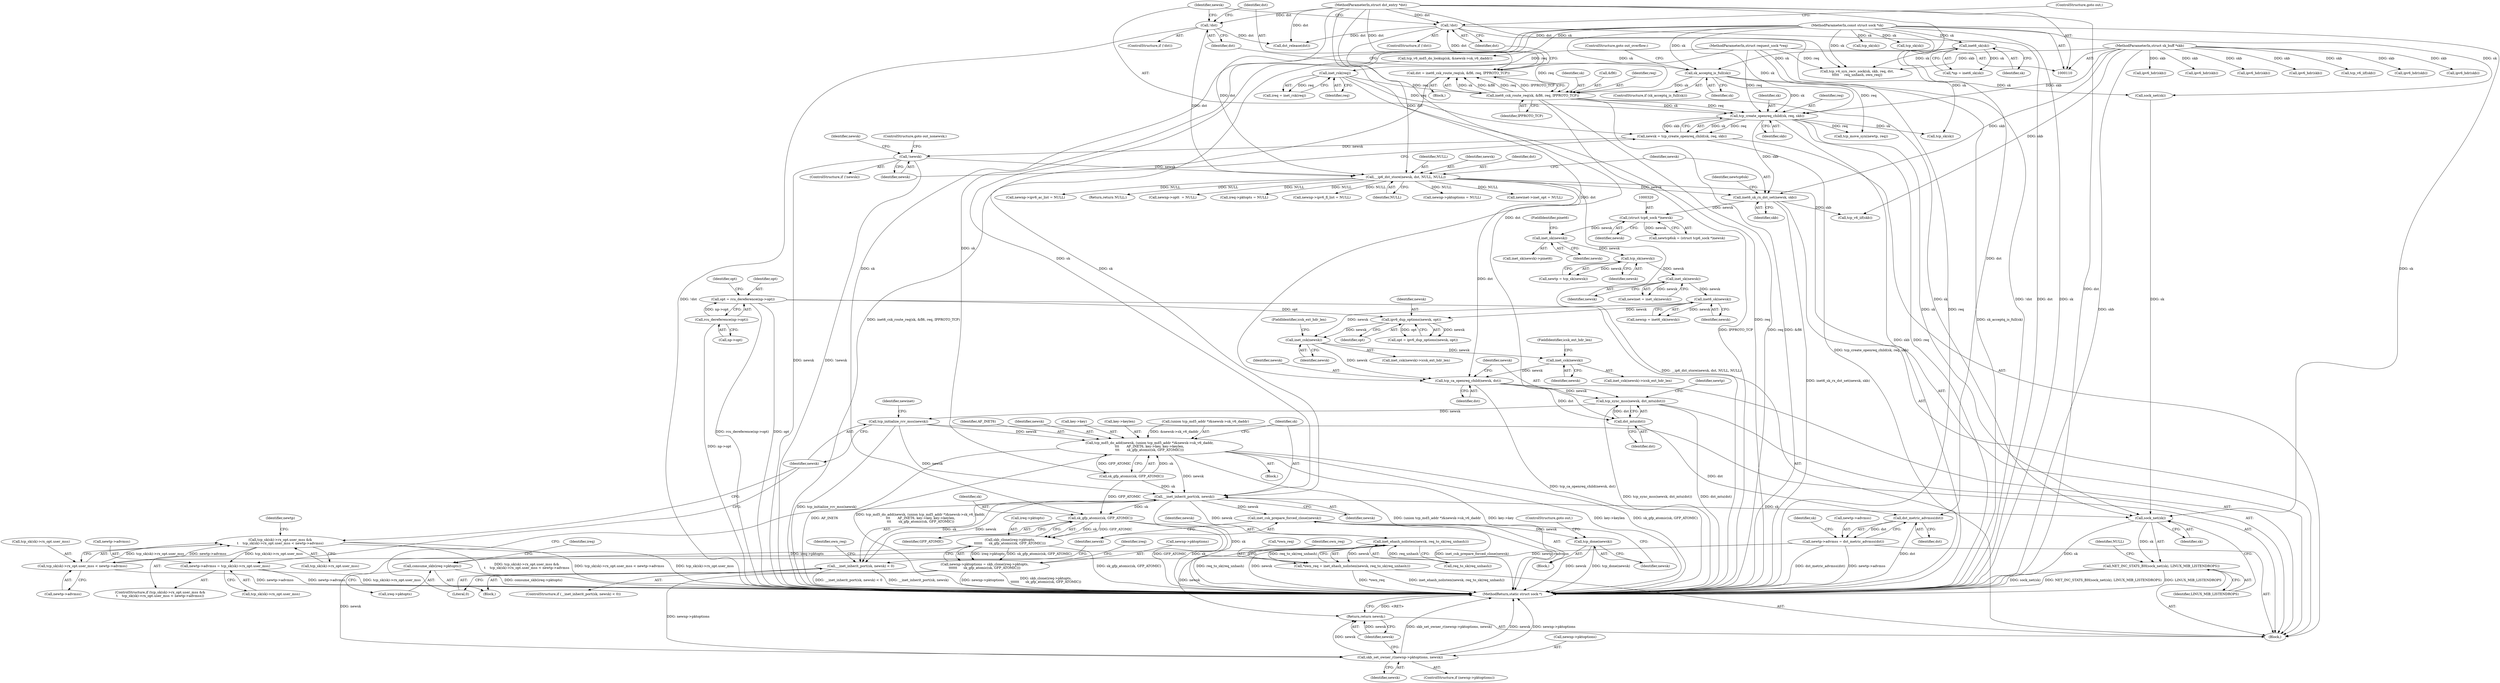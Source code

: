 digraph "0_linux_45f6fad84cc305103b28d73482b344d7f5b76f39_17@API" {
"1000483" [label="(Call,tcp_ca_openreq_child(newsk, dst))"];
"1000473" [label="(Call,inet_csk(newsk))"];
"1000465" [label="(Call,inet_csk(newsk))"];
"1000341" [label="(Call,inet6_sk(newsk))"];
"1000337" [label="(Call,inet_sk(newsk))"];
"1000333" [label="(Call,tcp_sk(newsk))"];
"1000324" [label="(Call,inet_sk(newsk))"];
"1000319" [label="(Call,(struct tcp6_sock *)newsk)"];
"1000314" [label="(Call,inet6_sk_rx_dst_set(newsk, skb))"];
"1000309" [label="(Call,__ip6_dst_store(newsk, dst, NULL, NULL))"];
"1000301" [label="(Call,!newsk)"];
"1000294" [label="(Call,newsk = tcp_create_openreq_child(sk, req, skb))"];
"1000296" [label="(Call,tcp_create_openreq_child(sk, req, skb))"];
"1000284" [label="(Call,inet6_csk_route_req(sk, &fl6, req, IPPROTO_TCP))"];
"1000275" [label="(Call,sk_acceptq_is_full(sk))"];
"1000123" [label="(Call,inet6_sk(sk))"];
"1000111" [label="(MethodParameterIn,const struct sock *sk)"];
"1000272" [label="(Call,inet_rsk(req))"];
"1000113" [label="(MethodParameterIn,struct request_sock *req)"];
"1000112" [label="(MethodParameterIn,struct sk_buff *skb)"];
"1000291" [label="(Call,!dst)"];
"1000282" [label="(Call,dst = inet6_csk_route_req(sk, &fl6, req, IPPROTO_TCP))"];
"1000114" [label="(MethodParameterIn,struct dst_entry *dst)"];
"1000279" [label="(Call,!dst)"];
"1000455" [label="(Call,ipv6_dup_options(newsk, opt))"];
"1000444" [label="(Call,opt = rcu_dereference(np->opt))"];
"1000446" [label="(Call,rcu_dereference(np->opt))"];
"1000486" [label="(Call,tcp_sync_mss(newsk, dst_mtu(dst)))"];
"1000524" [label="(Call,tcp_initialize_rcv_mss(newsk))"];
"1000551" [label="(Call,tcp_md5_do_add(newsk, (union tcp_md5_addr *)&newsk->sk_v6_daddr,\n\t\t\t       AF_INET6, key->key, key->keylen,\n\t\t\t       sk_gfp_atomic(sk, GFP_ATOMIC)))"];
"1000571" [label="(Call,__inet_inherit_port(sk, newsk))"];
"1000570" [label="(Call,__inet_inherit_port(sk, newsk) < 0)"];
"1000576" [label="(Call,inet_csk_prepare_forced_close(newsk))"];
"1000578" [label="(Call,tcp_done(newsk))"];
"1000584" [label="(Call,inet_ehash_nolisten(newsk, req_to_sk(req_unhash)))"];
"1000581" [label="(Call,*own_req = inet_ehash_nolisten(newsk, req_to_sk(req_unhash)))"];
"1000624" [label="(Call,skb_set_owner_r(newnp->pktoptions, newsk))"];
"1000629" [label="(Return,return newsk;)"];
"1000608" [label="(Call,sk_gfp_atomic(sk, GFP_ATOMIC))"];
"1000604" [label="(Call,skb_clone(ireq->pktopts,\n\t\t\t\t\t\t      sk_gfp_atomic(sk, GFP_ATOMIC)))"];
"1000600" [label="(Call,newnp->pktoptions = skb_clone(ireq->pktopts,\n\t\t\t\t\t\t      sk_gfp_atomic(sk, GFP_ATOMIC)))"];
"1000611" [label="(Call,consume_skb(ireq->pktopts))"];
"1000641" [label="(Call,sock_net(sk))"];
"1000640" [label="(Call,NET_INC_STATS_BH(sock_net(sk), LINUX_MIB_LISTENDROPS))"];
"1000488" [label="(Call,dst_mtu(dst))"];
"1000494" [label="(Call,dst_metric_advmss(dst))"];
"1000490" [label="(Call,newtp->advmss = dst_metric_advmss(dst))"];
"1000504" [label="(Call,tcp_sk(sk)->rx_opt.user_mss < newtp->advmss)"];
"1000497" [label="(Call,tcp_sk(sk)->rx_opt.user_mss &&\n\t    tcp_sk(sk)->rx_opt.user_mss < newtp->advmss)"];
"1000514" [label="(Call,newtp->advmss = tcp_sk(sk)->rx_opt.user_mss)"];
"1000285" [label="(Identifier,sk)"];
"1000646" [label="(MethodReturn,static struct sock *)"];
"1000117" [label="(Block,)"];
"1000516" [label="(Identifier,newtp)"];
"1000569" [label="(ControlStructure,if (__inet_inherit_port(sk, newsk) < 0))"];
"1000386" [label="(Call,newnp->ipv6_fl_list = NULL)"];
"1000560" [label="(Call,key->key)"];
"1000286" [label="(Call,&fl6)"];
"1000633" [label="(Call,sock_net(sk))"];
"1000277" [label="(ControlStructure,goto out_overflow;)"];
"1000504" [label="(Call,tcp_sk(sk)->rx_opt.user_mss < newtp->advmss)"];
"1000289" [label="(Identifier,IPPROTO_TCP)"];
"1000444" [label="(Call,opt = rcu_dereference(np->opt))"];
"1000275" [label="(Call,sk_acceptq_is_full(sk))"];
"1000575" [label="(Block,)"];
"1000515" [label="(Call,newtp->advmss)"];
"1000563" [label="(Call,key->keylen)"];
"1000456" [label="(Identifier,newsk)"];
"1000642" [label="(Identifier,sk)"];
"1000466" [label="(Identifier,newsk)"];
"1000514" [label="(Call,newtp->advmss = tcp_sk(sk)->rx_opt.user_mss)"];
"1000580" [label="(ControlStructure,goto out;)"];
"1000312" [label="(Identifier,NULL)"];
"1000592" [label="(Call,tcp_move_syn(newtp, req))"];
"1000624" [label="(Call,skb_set_owner_r(newnp->pktoptions, newsk))"];
"1000279" [label="(Call,!dst)"];
"1000628" [label="(Identifier,newsk)"];
"1000313" [label="(Identifier,NULL)"];
"1000507" [label="(Call,tcp_sk(sk))"];
"1000467" [label="(FieldIdentifier,icsk_ext_hdr_len)"];
"1000310" [label="(Identifier,newsk)"];
"1000599" [label="(Block,)"];
"1000611" [label="(Call,consume_skb(ireq->pktopts))"];
"1000620" [label="(ControlStructure,if (newnp->pktoptions))"];
"1000643" [label="(Identifier,LINUX_MIB_LISTENDROPS)"];
"1000488" [label="(Call,dst_mtu(dst))"];
"1000292" [label="(Identifier,dst)"];
"1000335" [label="(Call,newinet = inet_sk(newsk))"];
"1000281" [label="(Block,)"];
"1000472" [label="(Call,inet_csk(newsk)->icsk_ext_hdr_len)"];
"1000605" [label="(Call,ireq->pktopts)"];
"1000576" [label="(Call,inet_csk_prepare_forced_close(newsk))"];
"1000528" [label="(Identifier,newinet)"];
"1000324" [label="(Call,inet_sk(newsk))"];
"1000489" [label="(Identifier,dst)"];
"1000274" [label="(ControlStructure,if (sk_acceptq_is_full(sk)))"];
"1000402" [label="(Call,newnp->pktoptions = NULL)"];
"1000311" [label="(Identifier,dst)"];
"1000288" [label="(Identifier,req)"];
"1000629" [label="(Return,return newsk;)"];
"1000376" [label="(Call,newinet->inet_opt = NULL)"];
"1000584" [label="(Call,inet_ehash_nolisten(newsk, req_to_sk(req_unhash)))"];
"1000299" [label="(Identifier,skb)"];
"1000451" [label="(Identifier,opt)"];
"1000586" [label="(Call,req_to_sk(req_unhash))"];
"1000301" [label="(Call,!newsk)"];
"1000303" [label="(ControlStructure,goto out_nonewsk;)"];
"1000283" [label="(Identifier,dst)"];
"1000511" [label="(Call,newtp->advmss)"];
"1000297" [label="(Identifier,sk)"];
"1000617" [label="(Identifier,ireq)"];
"1000317" [label="(Call,newtcp6sk = (struct tcp6_sock *)newsk)"];
"1000302" [label="(Identifier,newsk)"];
"1000492" [label="(Identifier,newtp)"];
"1000314" [label="(Call,inet6_sk_rx_dst_set(newsk, skb))"];
"1000431" [label="(Call,ipv6_hdr(skb))"];
"1000486" [label="(Call,tcp_sync_mss(newsk, dst_mtu(dst)))"];
"1000121" [label="(Call,*np = inet6_sk(sk))"];
"1000447" [label="(Call,np->opt)"];
"1000300" [label="(ControlStructure,if (!newsk))"];
"1000485" [label="(Identifier,dst)"];
"1000487" [label="(Identifier,newsk)"];
"1000574" [label="(Literal,0)"];
"1000582" [label="(Call,*own_req)"];
"1000495" [label="(Identifier,dst)"];
"1000291" [label="(Call,!dst)"];
"1000306" [label="(Identifier,newsk)"];
"1000608" [label="(Call,sk_gfp_atomic(sk, GFP_ATOMIC))"];
"1000293" [label="(ControlStructure,goto out;)"];
"1000296" [label="(Call,tcp_create_openreq_child(sk, req, skb))"];
"1000331" [label="(Call,newtp = tcp_sk(newsk))"];
"1000553" [label="(Call,(union tcp_md5_addr *)&newsk->sk_v6_daddr)"];
"1000604" [label="(Call,skb_clone(ireq->pktopts,\n\t\t\t\t\t\t      sk_gfp_atomic(sk, GFP_ATOMIC)))"];
"1000551" [label="(Call,tcp_md5_do_add(newsk, (union tcp_md5_addr *)&newsk->sk_v6_daddr,\n\t\t\t       AF_INET6, key->key, key->keylen,\n\t\t\t       sk_gfp_atomic(sk, GFP_ATOMIC)))"];
"1000464" [label="(Call,inet_csk(newsk)->icsk_ext_hdr_len)"];
"1000610" [label="(Identifier,GFP_ATOMIC)"];
"1000496" [label="(ControlStructure,if (tcp_sk(sk)->rx_opt.user_mss &&\n\t    tcp_sk(sk)->rx_opt.user_mss < newtp->advmss))"];
"1000457" [label="(Identifier,opt)"];
"1000600" [label="(Call,newnp->pktoptions = skb_clone(ireq->pktopts,\n\t\t\t\t\t\t      sk_gfp_atomic(sk, GFP_ATOMIC)))"];
"1000491" [label="(Call,newtp->advmss)"];
"1000309" [label="(Call,__ip6_dst_store(newsk, dst, NULL, NULL))"];
"1000315" [label="(Identifier,newsk)"];
"1000497" [label="(Call,tcp_sk(sk)->rx_opt.user_mss &&\n\t    tcp_sk(sk)->rx_opt.user_mss < newtp->advmss)"];
"1000498" [label="(Call,tcp_sk(sk)->rx_opt.user_mss)"];
"1000446" [label="(Call,rcu_dereference(np->opt))"];
"1000284" [label="(Call,inet6_csk_route_req(sk, &fl6, req, IPPROTO_TCP))"];
"1000453" [label="(Call,opt = ipv6_dup_options(newsk, opt))"];
"1000484" [label="(Identifier,newsk)"];
"1000559" [label="(Identifier,AF_INET6)"];
"1000114" [label="(MethodParameterIn,struct dst_entry *dst)"];
"1000319" [label="(Call,(struct tcp6_sock *)newsk)"];
"1000442" [label="(Call,ipv6_hdr(skb))"];
"1000337" [label="(Call,inet_sk(newsk))"];
"1000111" [label="(MethodParameterIn,const struct sock *sk)"];
"1000630" [label="(Identifier,newsk)"];
"1000276" [label="(Identifier,sk)"];
"1000524" [label="(Call,tcp_initialize_rcv_mss(newsk))"];
"1000280" [label="(Identifier,dst)"];
"1000316" [label="(Identifier,skb)"];
"1000270" [label="(Call,ireq = inet_rsk(req))"];
"1000260" [label="(Call,ipv6_hdr(skb))"];
"1000641" [label="(Call,sock_net(sk))"];
"1000637" [label="(Call,dst_release(dst))"];
"1000550" [label="(Block,)"];
"1000123" [label="(Call,inet6_sk(sk))"];
"1000272" [label="(Call,inet_rsk(req))"];
"1000112" [label="(MethodParameterIn,struct sk_buff *skb)"];
"1000325" [label="(Identifier,newsk)"];
"1000445" [label="(Identifier,opt)"];
"1000609" [label="(Identifier,sk)"];
"1000640" [label="(Call,NET_INC_STATS_BH(sock_net(sk), LINUX_MIB_LISTENDROPS))"];
"1000290" [label="(ControlStructure,if (!dst))"];
"1000341" [label="(Call,inet6_sk(newsk))"];
"1000501" [label="(Identifier,sk)"];
"1000475" [label="(FieldIdentifier,icsk_ext_hdr_len)"];
"1000552" [label="(Identifier,newsk)"];
"1000577" [label="(Identifier,newsk)"];
"1000298" [label="(Identifier,req)"];
"1000381" [label="(Call,newnp->ipv6_ac_list = NULL)"];
"1000494" [label="(Call,dst_metric_advmss(dst))"];
"1000282" [label="(Call,dst = inet6_csk_route_req(sk, &fl6, req, IPPROTO_TCP))"];
"1000645" [label="(Identifier,NULL)"];
"1000518" [label="(Call,tcp_sk(sk)->rx_opt.user_mss)"];
"1000542" [label="(Call,tcp_v6_md5_do_lookup(sk, &newsk->sk_v6_daddr))"];
"1000590" [label="(Identifier,own_req)"];
"1000465" [label="(Call,inet_csk(newsk))"];
"1000612" [label="(Call,ireq->pktopts)"];
"1000294" [label="(Call,newsk = tcp_create_openreq_child(sk, req, skb))"];
"1000579" [label="(Identifier,newsk)"];
"1000321" [label="(Identifier,newsk)"];
"1000613" [label="(Identifier,ireq)"];
"1000490" [label="(Call,newtp->advmss = dst_metric_advmss(dst))"];
"1000338" [label="(Identifier,newsk)"];
"1000278" [label="(ControlStructure,if (!dst))"];
"1000124" [label="(Identifier,sk)"];
"1000333" [label="(Call,tcp_sk(newsk))"];
"1000423" [label="(Call,ipv6_hdr(skb))"];
"1000570" [label="(Call,__inet_inherit_port(sk, newsk) < 0)"];
"1000581" [label="(Call,*own_req = inet_ehash_nolisten(newsk, req_to_sk(req_unhash)))"];
"1000572" [label="(Identifier,sk)"];
"1000323" [label="(Call,inet_sk(newsk)->pinet6)"];
"1000234" [label="(Call,tcp_v6_iif(skb))"];
"1000483" [label="(Call,tcp_ca_openreq_child(newsk, dst))"];
"1000142" [label="(Call,tcp_v4_syn_recv_sock(sk, skb, req, dst,\n\t\t\t\t\t     req_unhash, own_req))"];
"1000473" [label="(Call,inet_csk(newsk))"];
"1000520" [label="(Call,tcp_sk(sk))"];
"1000601" [label="(Call,newnp->pktoptions)"];
"1000342" [label="(Identifier,newsk)"];
"1000241" [label="(Call,ipv6_hdr(skb))"];
"1000566" [label="(Call,sk_gfp_atomic(sk, GFP_ATOMIC))"];
"1000571" [label="(Call,__inet_inherit_port(sk, newsk))"];
"1000326" [label="(FieldIdentifier,pinet6)"];
"1000339" [label="(Call,newnp = inet6_sk(newsk))"];
"1000625" [label="(Call,newnp->pktoptions)"];
"1000525" [label="(Identifier,newsk)"];
"1000585" [label="(Identifier,newsk)"];
"1000578" [label="(Call,tcp_done(newsk))"];
"1000416" [label="(Call,tcp_v6_iif(skb))"];
"1000295" [label="(Identifier,newsk)"];
"1000573" [label="(Identifier,newsk)"];
"1000505" [label="(Call,tcp_sk(sk)->rx_opt.user_mss)"];
"1000644" [label="(Return,return NULL;)"];
"1000500" [label="(Call,tcp_sk(sk))"];
"1000318" [label="(Identifier,newtcp6sk)"];
"1000273" [label="(Identifier,req)"];
"1000407" [label="(Call,newnp->opt\t  = NULL)"];
"1000455" [label="(Call,ipv6_dup_options(newsk, opt))"];
"1000113" [label="(MethodParameterIn,struct request_sock *req)"];
"1000583" [label="(Identifier,own_req)"];
"1000615" [label="(Call,ireq->pktopts = NULL)"];
"1000474" [label="(Identifier,newsk)"];
"1000334" [label="(Identifier,newsk)"];
"1000249" [label="(Call,ipv6_hdr(skb))"];
"1000483" -> "1000117"  [label="AST: "];
"1000483" -> "1000485"  [label="CFG: "];
"1000484" -> "1000483"  [label="AST: "];
"1000485" -> "1000483"  [label="AST: "];
"1000487" -> "1000483"  [label="CFG: "];
"1000483" -> "1000646"  [label="DDG: tcp_ca_openreq_child(newsk, dst)"];
"1000473" -> "1000483"  [label="DDG: newsk"];
"1000465" -> "1000483"  [label="DDG: newsk"];
"1000309" -> "1000483"  [label="DDG: dst"];
"1000114" -> "1000483"  [label="DDG: dst"];
"1000483" -> "1000486"  [label="DDG: newsk"];
"1000483" -> "1000488"  [label="DDG: dst"];
"1000473" -> "1000472"  [label="AST: "];
"1000473" -> "1000474"  [label="CFG: "];
"1000474" -> "1000473"  [label="AST: "];
"1000475" -> "1000473"  [label="CFG: "];
"1000465" -> "1000473"  [label="DDG: newsk"];
"1000465" -> "1000464"  [label="AST: "];
"1000465" -> "1000466"  [label="CFG: "];
"1000466" -> "1000465"  [label="AST: "];
"1000467" -> "1000465"  [label="CFG: "];
"1000341" -> "1000465"  [label="DDG: newsk"];
"1000455" -> "1000465"  [label="DDG: newsk"];
"1000341" -> "1000339"  [label="AST: "];
"1000341" -> "1000342"  [label="CFG: "];
"1000342" -> "1000341"  [label="AST: "];
"1000339" -> "1000341"  [label="CFG: "];
"1000341" -> "1000339"  [label="DDG: newsk"];
"1000337" -> "1000341"  [label="DDG: newsk"];
"1000341" -> "1000455"  [label="DDG: newsk"];
"1000337" -> "1000335"  [label="AST: "];
"1000337" -> "1000338"  [label="CFG: "];
"1000338" -> "1000337"  [label="AST: "];
"1000335" -> "1000337"  [label="CFG: "];
"1000337" -> "1000335"  [label="DDG: newsk"];
"1000333" -> "1000337"  [label="DDG: newsk"];
"1000333" -> "1000331"  [label="AST: "];
"1000333" -> "1000334"  [label="CFG: "];
"1000334" -> "1000333"  [label="AST: "];
"1000331" -> "1000333"  [label="CFG: "];
"1000333" -> "1000331"  [label="DDG: newsk"];
"1000324" -> "1000333"  [label="DDG: newsk"];
"1000324" -> "1000323"  [label="AST: "];
"1000324" -> "1000325"  [label="CFG: "];
"1000325" -> "1000324"  [label="AST: "];
"1000326" -> "1000324"  [label="CFG: "];
"1000319" -> "1000324"  [label="DDG: newsk"];
"1000319" -> "1000317"  [label="AST: "];
"1000319" -> "1000321"  [label="CFG: "];
"1000320" -> "1000319"  [label="AST: "];
"1000321" -> "1000319"  [label="AST: "];
"1000317" -> "1000319"  [label="CFG: "];
"1000319" -> "1000317"  [label="DDG: newsk"];
"1000314" -> "1000319"  [label="DDG: newsk"];
"1000314" -> "1000117"  [label="AST: "];
"1000314" -> "1000316"  [label="CFG: "];
"1000315" -> "1000314"  [label="AST: "];
"1000316" -> "1000314"  [label="AST: "];
"1000318" -> "1000314"  [label="CFG: "];
"1000314" -> "1000646"  [label="DDG: inet6_sk_rx_dst_set(newsk, skb)"];
"1000309" -> "1000314"  [label="DDG: newsk"];
"1000296" -> "1000314"  [label="DDG: skb"];
"1000112" -> "1000314"  [label="DDG: skb"];
"1000314" -> "1000416"  [label="DDG: skb"];
"1000309" -> "1000117"  [label="AST: "];
"1000309" -> "1000313"  [label="CFG: "];
"1000310" -> "1000309"  [label="AST: "];
"1000311" -> "1000309"  [label="AST: "];
"1000312" -> "1000309"  [label="AST: "];
"1000313" -> "1000309"  [label="AST: "];
"1000315" -> "1000309"  [label="CFG: "];
"1000309" -> "1000646"  [label="DDG: __ip6_dst_store(newsk, dst, NULL, NULL)"];
"1000301" -> "1000309"  [label="DDG: newsk"];
"1000291" -> "1000309"  [label="DDG: dst"];
"1000279" -> "1000309"  [label="DDG: dst"];
"1000114" -> "1000309"  [label="DDG: dst"];
"1000309" -> "1000376"  [label="DDG: NULL"];
"1000309" -> "1000381"  [label="DDG: NULL"];
"1000309" -> "1000386"  [label="DDG: NULL"];
"1000309" -> "1000402"  [label="DDG: NULL"];
"1000309" -> "1000407"  [label="DDG: NULL"];
"1000309" -> "1000615"  [label="DDG: NULL"];
"1000309" -> "1000644"  [label="DDG: NULL"];
"1000301" -> "1000300"  [label="AST: "];
"1000301" -> "1000302"  [label="CFG: "];
"1000302" -> "1000301"  [label="AST: "];
"1000303" -> "1000301"  [label="CFG: "];
"1000306" -> "1000301"  [label="CFG: "];
"1000301" -> "1000646"  [label="DDG: !newsk"];
"1000301" -> "1000646"  [label="DDG: newsk"];
"1000294" -> "1000301"  [label="DDG: newsk"];
"1000294" -> "1000117"  [label="AST: "];
"1000294" -> "1000296"  [label="CFG: "];
"1000295" -> "1000294"  [label="AST: "];
"1000296" -> "1000294"  [label="AST: "];
"1000302" -> "1000294"  [label="CFG: "];
"1000294" -> "1000646"  [label="DDG: tcp_create_openreq_child(sk, req, skb)"];
"1000296" -> "1000294"  [label="DDG: sk"];
"1000296" -> "1000294"  [label="DDG: req"];
"1000296" -> "1000294"  [label="DDG: skb"];
"1000296" -> "1000299"  [label="CFG: "];
"1000297" -> "1000296"  [label="AST: "];
"1000298" -> "1000296"  [label="AST: "];
"1000299" -> "1000296"  [label="AST: "];
"1000296" -> "1000646"  [label="DDG: req"];
"1000296" -> "1000646"  [label="DDG: skb"];
"1000284" -> "1000296"  [label="DDG: sk"];
"1000284" -> "1000296"  [label="DDG: req"];
"1000275" -> "1000296"  [label="DDG: sk"];
"1000111" -> "1000296"  [label="DDG: sk"];
"1000272" -> "1000296"  [label="DDG: req"];
"1000113" -> "1000296"  [label="DDG: req"];
"1000112" -> "1000296"  [label="DDG: skb"];
"1000296" -> "1000500"  [label="DDG: sk"];
"1000296" -> "1000592"  [label="DDG: req"];
"1000296" -> "1000641"  [label="DDG: sk"];
"1000284" -> "1000282"  [label="AST: "];
"1000284" -> "1000289"  [label="CFG: "];
"1000285" -> "1000284"  [label="AST: "];
"1000286" -> "1000284"  [label="AST: "];
"1000288" -> "1000284"  [label="AST: "];
"1000289" -> "1000284"  [label="AST: "];
"1000282" -> "1000284"  [label="CFG: "];
"1000284" -> "1000646"  [label="DDG: &fl6"];
"1000284" -> "1000646"  [label="DDG: IPPROTO_TCP"];
"1000284" -> "1000646"  [label="DDG: req"];
"1000284" -> "1000282"  [label="DDG: sk"];
"1000284" -> "1000282"  [label="DDG: &fl6"];
"1000284" -> "1000282"  [label="DDG: req"];
"1000284" -> "1000282"  [label="DDG: IPPROTO_TCP"];
"1000275" -> "1000284"  [label="DDG: sk"];
"1000111" -> "1000284"  [label="DDG: sk"];
"1000272" -> "1000284"  [label="DDG: req"];
"1000113" -> "1000284"  [label="DDG: req"];
"1000284" -> "1000641"  [label="DDG: sk"];
"1000275" -> "1000274"  [label="AST: "];
"1000275" -> "1000276"  [label="CFG: "];
"1000276" -> "1000275"  [label="AST: "];
"1000277" -> "1000275"  [label="CFG: "];
"1000280" -> "1000275"  [label="CFG: "];
"1000275" -> "1000646"  [label="DDG: sk_acceptq_is_full(sk)"];
"1000123" -> "1000275"  [label="DDG: sk"];
"1000111" -> "1000275"  [label="DDG: sk"];
"1000275" -> "1000633"  [label="DDG: sk"];
"1000123" -> "1000121"  [label="AST: "];
"1000123" -> "1000124"  [label="CFG: "];
"1000124" -> "1000123"  [label="AST: "];
"1000121" -> "1000123"  [label="CFG: "];
"1000123" -> "1000121"  [label="DDG: sk"];
"1000111" -> "1000123"  [label="DDG: sk"];
"1000123" -> "1000142"  [label="DDG: sk"];
"1000111" -> "1000110"  [label="AST: "];
"1000111" -> "1000646"  [label="DDG: sk"];
"1000111" -> "1000142"  [label="DDG: sk"];
"1000111" -> "1000500"  [label="DDG: sk"];
"1000111" -> "1000507"  [label="DDG: sk"];
"1000111" -> "1000520"  [label="DDG: sk"];
"1000111" -> "1000542"  [label="DDG: sk"];
"1000111" -> "1000566"  [label="DDG: sk"];
"1000111" -> "1000571"  [label="DDG: sk"];
"1000111" -> "1000608"  [label="DDG: sk"];
"1000111" -> "1000633"  [label="DDG: sk"];
"1000111" -> "1000641"  [label="DDG: sk"];
"1000272" -> "1000270"  [label="AST: "];
"1000272" -> "1000273"  [label="CFG: "];
"1000273" -> "1000272"  [label="AST: "];
"1000270" -> "1000272"  [label="CFG: "];
"1000272" -> "1000646"  [label="DDG: req"];
"1000272" -> "1000270"  [label="DDG: req"];
"1000113" -> "1000272"  [label="DDG: req"];
"1000113" -> "1000110"  [label="AST: "];
"1000113" -> "1000646"  [label="DDG: req"];
"1000113" -> "1000142"  [label="DDG: req"];
"1000113" -> "1000592"  [label="DDG: req"];
"1000112" -> "1000110"  [label="AST: "];
"1000112" -> "1000646"  [label="DDG: skb"];
"1000112" -> "1000142"  [label="DDG: skb"];
"1000112" -> "1000234"  [label="DDG: skb"];
"1000112" -> "1000241"  [label="DDG: skb"];
"1000112" -> "1000249"  [label="DDG: skb"];
"1000112" -> "1000260"  [label="DDG: skb"];
"1000112" -> "1000416"  [label="DDG: skb"];
"1000112" -> "1000423"  [label="DDG: skb"];
"1000112" -> "1000431"  [label="DDG: skb"];
"1000112" -> "1000442"  [label="DDG: skb"];
"1000291" -> "1000290"  [label="AST: "];
"1000291" -> "1000292"  [label="CFG: "];
"1000292" -> "1000291"  [label="AST: "];
"1000293" -> "1000291"  [label="CFG: "];
"1000295" -> "1000291"  [label="CFG: "];
"1000291" -> "1000646"  [label="DDG: !dst"];
"1000291" -> "1000646"  [label="DDG: dst"];
"1000282" -> "1000291"  [label="DDG: dst"];
"1000114" -> "1000291"  [label="DDG: dst"];
"1000291" -> "1000637"  [label="DDG: dst"];
"1000282" -> "1000281"  [label="AST: "];
"1000283" -> "1000282"  [label="AST: "];
"1000292" -> "1000282"  [label="CFG: "];
"1000282" -> "1000646"  [label="DDG: inet6_csk_route_req(sk, &fl6, req, IPPROTO_TCP)"];
"1000114" -> "1000282"  [label="DDG: dst"];
"1000114" -> "1000110"  [label="AST: "];
"1000114" -> "1000646"  [label="DDG: dst"];
"1000114" -> "1000142"  [label="DDG: dst"];
"1000114" -> "1000279"  [label="DDG: dst"];
"1000114" -> "1000488"  [label="DDG: dst"];
"1000114" -> "1000494"  [label="DDG: dst"];
"1000114" -> "1000637"  [label="DDG: dst"];
"1000279" -> "1000278"  [label="AST: "];
"1000279" -> "1000280"  [label="CFG: "];
"1000280" -> "1000279"  [label="AST: "];
"1000283" -> "1000279"  [label="CFG: "];
"1000295" -> "1000279"  [label="CFG: "];
"1000279" -> "1000646"  [label="DDG: !dst"];
"1000279" -> "1000637"  [label="DDG: dst"];
"1000455" -> "1000453"  [label="AST: "];
"1000455" -> "1000457"  [label="CFG: "];
"1000456" -> "1000455"  [label="AST: "];
"1000457" -> "1000455"  [label="AST: "];
"1000453" -> "1000455"  [label="CFG: "];
"1000455" -> "1000453"  [label="DDG: newsk"];
"1000455" -> "1000453"  [label="DDG: opt"];
"1000444" -> "1000455"  [label="DDG: opt"];
"1000444" -> "1000117"  [label="AST: "];
"1000444" -> "1000446"  [label="CFG: "];
"1000445" -> "1000444"  [label="AST: "];
"1000446" -> "1000444"  [label="AST: "];
"1000451" -> "1000444"  [label="CFG: "];
"1000444" -> "1000646"  [label="DDG: rcu_dereference(np->opt)"];
"1000444" -> "1000646"  [label="DDG: opt"];
"1000446" -> "1000444"  [label="DDG: np->opt"];
"1000446" -> "1000447"  [label="CFG: "];
"1000447" -> "1000446"  [label="AST: "];
"1000446" -> "1000646"  [label="DDG: np->opt"];
"1000486" -> "1000117"  [label="AST: "];
"1000486" -> "1000488"  [label="CFG: "];
"1000487" -> "1000486"  [label="AST: "];
"1000488" -> "1000486"  [label="AST: "];
"1000492" -> "1000486"  [label="CFG: "];
"1000486" -> "1000646"  [label="DDG: tcp_sync_mss(newsk, dst_mtu(dst))"];
"1000486" -> "1000646"  [label="DDG: dst_mtu(dst)"];
"1000488" -> "1000486"  [label="DDG: dst"];
"1000486" -> "1000524"  [label="DDG: newsk"];
"1000524" -> "1000117"  [label="AST: "];
"1000524" -> "1000525"  [label="CFG: "];
"1000525" -> "1000524"  [label="AST: "];
"1000528" -> "1000524"  [label="CFG: "];
"1000524" -> "1000646"  [label="DDG: tcp_initialize_rcv_mss(newsk)"];
"1000524" -> "1000551"  [label="DDG: newsk"];
"1000524" -> "1000571"  [label="DDG: newsk"];
"1000551" -> "1000550"  [label="AST: "];
"1000551" -> "1000566"  [label="CFG: "];
"1000552" -> "1000551"  [label="AST: "];
"1000553" -> "1000551"  [label="AST: "];
"1000559" -> "1000551"  [label="AST: "];
"1000560" -> "1000551"  [label="AST: "];
"1000563" -> "1000551"  [label="AST: "];
"1000566" -> "1000551"  [label="AST: "];
"1000572" -> "1000551"  [label="CFG: "];
"1000551" -> "1000646"  [label="DDG: (union tcp_md5_addr *)&newsk->sk_v6_daddr"];
"1000551" -> "1000646"  [label="DDG: key->key"];
"1000551" -> "1000646"  [label="DDG: key->keylen"];
"1000551" -> "1000646"  [label="DDG: sk_gfp_atomic(sk, GFP_ATOMIC)"];
"1000551" -> "1000646"  [label="DDG: AF_INET6"];
"1000551" -> "1000646"  [label="DDG: tcp_md5_do_add(newsk, (union tcp_md5_addr *)&newsk->sk_v6_daddr,\n\t\t\t       AF_INET6, key->key, key->keylen,\n\t\t\t       sk_gfp_atomic(sk, GFP_ATOMIC))"];
"1000553" -> "1000551"  [label="DDG: &newsk->sk_v6_daddr"];
"1000566" -> "1000551"  [label="DDG: sk"];
"1000566" -> "1000551"  [label="DDG: GFP_ATOMIC"];
"1000551" -> "1000571"  [label="DDG: newsk"];
"1000571" -> "1000570"  [label="AST: "];
"1000571" -> "1000573"  [label="CFG: "];
"1000572" -> "1000571"  [label="AST: "];
"1000573" -> "1000571"  [label="AST: "];
"1000574" -> "1000571"  [label="CFG: "];
"1000571" -> "1000646"  [label="DDG: sk"];
"1000571" -> "1000570"  [label="DDG: sk"];
"1000571" -> "1000570"  [label="DDG: newsk"];
"1000566" -> "1000571"  [label="DDG: sk"];
"1000542" -> "1000571"  [label="DDG: sk"];
"1000571" -> "1000576"  [label="DDG: newsk"];
"1000571" -> "1000584"  [label="DDG: newsk"];
"1000571" -> "1000608"  [label="DDG: sk"];
"1000571" -> "1000641"  [label="DDG: sk"];
"1000570" -> "1000569"  [label="AST: "];
"1000570" -> "1000574"  [label="CFG: "];
"1000574" -> "1000570"  [label="AST: "];
"1000577" -> "1000570"  [label="CFG: "];
"1000583" -> "1000570"  [label="CFG: "];
"1000570" -> "1000646"  [label="DDG: __inet_inherit_port(sk, newsk)"];
"1000570" -> "1000646"  [label="DDG: __inet_inherit_port(sk, newsk) < 0"];
"1000576" -> "1000575"  [label="AST: "];
"1000576" -> "1000577"  [label="CFG: "];
"1000577" -> "1000576"  [label="AST: "];
"1000579" -> "1000576"  [label="CFG: "];
"1000576" -> "1000646"  [label="DDG: inet_csk_prepare_forced_close(newsk)"];
"1000576" -> "1000578"  [label="DDG: newsk"];
"1000578" -> "1000575"  [label="AST: "];
"1000578" -> "1000579"  [label="CFG: "];
"1000579" -> "1000578"  [label="AST: "];
"1000580" -> "1000578"  [label="CFG: "];
"1000578" -> "1000646"  [label="DDG: newsk"];
"1000578" -> "1000646"  [label="DDG: tcp_done(newsk)"];
"1000584" -> "1000581"  [label="AST: "];
"1000584" -> "1000586"  [label="CFG: "];
"1000585" -> "1000584"  [label="AST: "];
"1000586" -> "1000584"  [label="AST: "];
"1000581" -> "1000584"  [label="CFG: "];
"1000584" -> "1000646"  [label="DDG: req_to_sk(req_unhash)"];
"1000584" -> "1000646"  [label="DDG: newsk"];
"1000584" -> "1000581"  [label="DDG: newsk"];
"1000584" -> "1000581"  [label="DDG: req_to_sk(req_unhash)"];
"1000586" -> "1000584"  [label="DDG: req_unhash"];
"1000584" -> "1000624"  [label="DDG: newsk"];
"1000584" -> "1000629"  [label="DDG: newsk"];
"1000581" -> "1000117"  [label="AST: "];
"1000582" -> "1000581"  [label="AST: "];
"1000590" -> "1000581"  [label="CFG: "];
"1000581" -> "1000646"  [label="DDG: inet_ehash_nolisten(newsk, req_to_sk(req_unhash))"];
"1000581" -> "1000646"  [label="DDG: *own_req"];
"1000624" -> "1000620"  [label="AST: "];
"1000624" -> "1000628"  [label="CFG: "];
"1000625" -> "1000624"  [label="AST: "];
"1000628" -> "1000624"  [label="AST: "];
"1000630" -> "1000624"  [label="CFG: "];
"1000624" -> "1000646"  [label="DDG: skb_set_owner_r(newnp->pktoptions, newsk)"];
"1000624" -> "1000646"  [label="DDG: newsk"];
"1000624" -> "1000646"  [label="DDG: newnp->pktoptions"];
"1000600" -> "1000624"  [label="DDG: newnp->pktoptions"];
"1000624" -> "1000629"  [label="DDG: newsk"];
"1000629" -> "1000117"  [label="AST: "];
"1000629" -> "1000630"  [label="CFG: "];
"1000630" -> "1000629"  [label="AST: "];
"1000646" -> "1000629"  [label="CFG: "];
"1000629" -> "1000646"  [label="DDG: <RET>"];
"1000630" -> "1000629"  [label="DDG: newsk"];
"1000608" -> "1000604"  [label="AST: "];
"1000608" -> "1000610"  [label="CFG: "];
"1000609" -> "1000608"  [label="AST: "];
"1000610" -> "1000608"  [label="AST: "];
"1000604" -> "1000608"  [label="CFG: "];
"1000608" -> "1000646"  [label="DDG: GFP_ATOMIC"];
"1000608" -> "1000646"  [label="DDG: sk"];
"1000608" -> "1000604"  [label="DDG: sk"];
"1000608" -> "1000604"  [label="DDG: GFP_ATOMIC"];
"1000566" -> "1000608"  [label="DDG: GFP_ATOMIC"];
"1000604" -> "1000600"  [label="AST: "];
"1000605" -> "1000604"  [label="AST: "];
"1000600" -> "1000604"  [label="CFG: "];
"1000604" -> "1000646"  [label="DDG: sk_gfp_atomic(sk, GFP_ATOMIC)"];
"1000604" -> "1000600"  [label="DDG: ireq->pktopts"];
"1000604" -> "1000600"  [label="DDG: sk_gfp_atomic(sk, GFP_ATOMIC)"];
"1000604" -> "1000611"  [label="DDG: ireq->pktopts"];
"1000600" -> "1000599"  [label="AST: "];
"1000601" -> "1000600"  [label="AST: "];
"1000613" -> "1000600"  [label="CFG: "];
"1000600" -> "1000646"  [label="DDG: skb_clone(ireq->pktopts,\n\t\t\t\t\t\t      sk_gfp_atomic(sk, GFP_ATOMIC))"];
"1000600" -> "1000646"  [label="DDG: newnp->pktoptions"];
"1000611" -> "1000599"  [label="AST: "];
"1000611" -> "1000612"  [label="CFG: "];
"1000612" -> "1000611"  [label="AST: "];
"1000617" -> "1000611"  [label="CFG: "];
"1000611" -> "1000646"  [label="DDG: consume_skb(ireq->pktopts)"];
"1000641" -> "1000640"  [label="AST: "];
"1000641" -> "1000642"  [label="CFG: "];
"1000642" -> "1000641"  [label="AST: "];
"1000643" -> "1000641"  [label="CFG: "];
"1000641" -> "1000646"  [label="DDG: sk"];
"1000641" -> "1000640"  [label="DDG: sk"];
"1000633" -> "1000641"  [label="DDG: sk"];
"1000640" -> "1000117"  [label="AST: "];
"1000640" -> "1000643"  [label="CFG: "];
"1000643" -> "1000640"  [label="AST: "];
"1000645" -> "1000640"  [label="CFG: "];
"1000640" -> "1000646"  [label="DDG: LINUX_MIB_LISTENDROPS"];
"1000640" -> "1000646"  [label="DDG: sock_net(sk)"];
"1000640" -> "1000646"  [label="DDG: NET_INC_STATS_BH(sock_net(sk), LINUX_MIB_LISTENDROPS)"];
"1000488" -> "1000489"  [label="CFG: "];
"1000489" -> "1000488"  [label="AST: "];
"1000488" -> "1000494"  [label="DDG: dst"];
"1000494" -> "1000490"  [label="AST: "];
"1000494" -> "1000495"  [label="CFG: "];
"1000495" -> "1000494"  [label="AST: "];
"1000490" -> "1000494"  [label="CFG: "];
"1000494" -> "1000646"  [label="DDG: dst"];
"1000494" -> "1000490"  [label="DDG: dst"];
"1000490" -> "1000117"  [label="AST: "];
"1000491" -> "1000490"  [label="AST: "];
"1000501" -> "1000490"  [label="CFG: "];
"1000490" -> "1000646"  [label="DDG: dst_metric_advmss(dst)"];
"1000490" -> "1000646"  [label="DDG: newtp->advmss"];
"1000490" -> "1000504"  [label="DDG: newtp->advmss"];
"1000504" -> "1000497"  [label="AST: "];
"1000504" -> "1000511"  [label="CFG: "];
"1000505" -> "1000504"  [label="AST: "];
"1000511" -> "1000504"  [label="AST: "];
"1000497" -> "1000504"  [label="CFG: "];
"1000504" -> "1000646"  [label="DDG: newtp->advmss"];
"1000504" -> "1000497"  [label="DDG: tcp_sk(sk)->rx_opt.user_mss"];
"1000504" -> "1000497"  [label="DDG: newtp->advmss"];
"1000497" -> "1000496"  [label="AST: "];
"1000497" -> "1000498"  [label="CFG: "];
"1000498" -> "1000497"  [label="AST: "];
"1000516" -> "1000497"  [label="CFG: "];
"1000525" -> "1000497"  [label="CFG: "];
"1000497" -> "1000646"  [label="DDG: tcp_sk(sk)->rx_opt.user_mss"];
"1000497" -> "1000646"  [label="DDG: tcp_sk(sk)->rx_opt.user_mss &&\n\t    tcp_sk(sk)->rx_opt.user_mss < newtp->advmss"];
"1000497" -> "1000646"  [label="DDG: tcp_sk(sk)->rx_opt.user_mss < newtp->advmss"];
"1000497" -> "1000514"  [label="DDG: tcp_sk(sk)->rx_opt.user_mss"];
"1000514" -> "1000496"  [label="AST: "];
"1000514" -> "1000518"  [label="CFG: "];
"1000515" -> "1000514"  [label="AST: "];
"1000518" -> "1000514"  [label="AST: "];
"1000525" -> "1000514"  [label="CFG: "];
"1000514" -> "1000646"  [label="DDG: newtp->advmss"];
"1000514" -> "1000646"  [label="DDG: tcp_sk(sk)->rx_opt.user_mss"];
}
